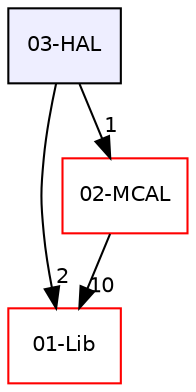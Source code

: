 digraph "03-HAL" {
  compound=true
  node [ fontsize="10", fontname="Helvetica"];
  edge [ labelfontsize="10", labelfontname="Helvetica"];
  dir_7dff1ef5c233d35db269b70dee735330 [shape=box, label="03-HAL", style="filled", fillcolor="#eeeeff", pencolor="black", URL="dir_7dff1ef5c233d35db269b70dee735330.html"];
  dir_3ef48f05242fe000705ef98a9adf09bc [shape=box label="01-Lib" fillcolor="white" style="filled" color="red" URL="dir_3ef48f05242fe000705ef98a9adf09bc.html"];
  dir_ead4d19c350ebd6941e0b59c8918c859 [shape=box label="02-MCAL" fillcolor="white" style="filled" color="red" URL="dir_ead4d19c350ebd6941e0b59c8918c859.html"];
  dir_ead4d19c350ebd6941e0b59c8918c859->dir_3ef48f05242fe000705ef98a9adf09bc [headlabel="10", labeldistance=1.5 headhref="dir_000003_000000.html"];
  dir_7dff1ef5c233d35db269b70dee735330->dir_3ef48f05242fe000705ef98a9adf09bc [headlabel="2", labeldistance=1.5 headhref="dir_000009_000000.html"];
  dir_7dff1ef5c233d35db269b70dee735330->dir_ead4d19c350ebd6941e0b59c8918c859 [headlabel="1", labeldistance=1.5 headhref="dir_000009_000003.html"];
}
